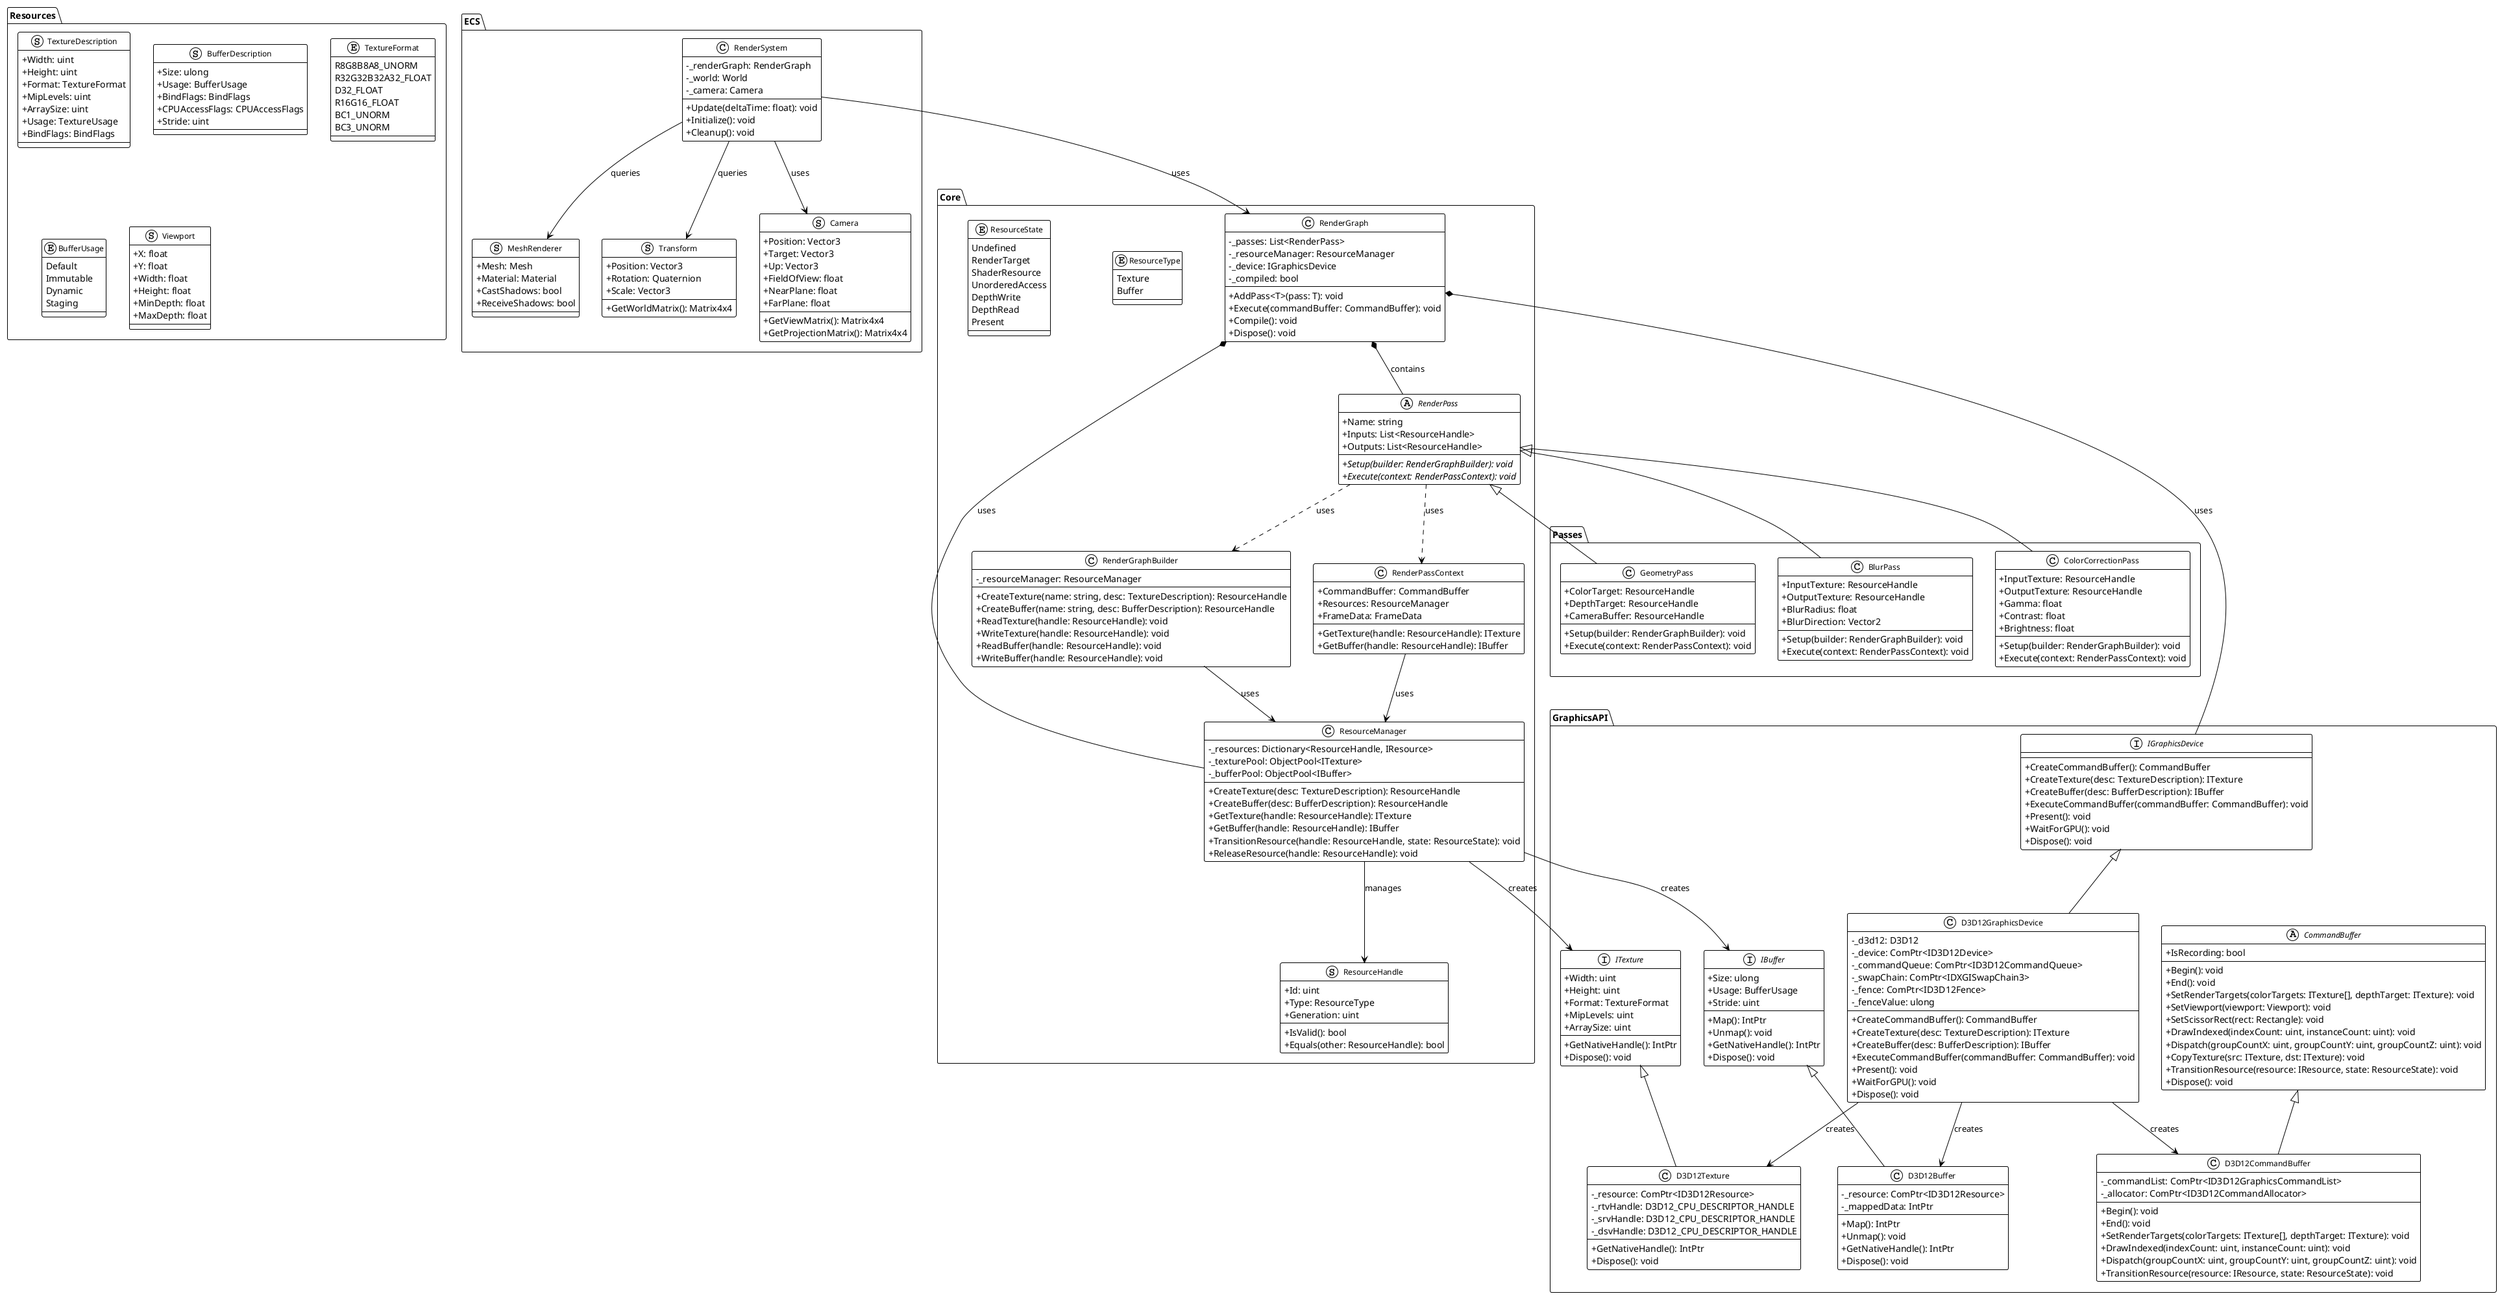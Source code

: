 @startuml RenderGraphLibrary

!theme plain
skinparam classAttributeIconSize 0
skinparam classFontName Arial
skinparam classFontSize 12

package "Core" {
    class RenderGraph {
        - _passes: List<RenderPass>
        - _resourceManager: ResourceManager
        - _device: IGraphicsDevice
        - _compiled: bool
        --
        + AddPass<T>(pass: T): void
        + Execute(commandBuffer: CommandBuffer): void
        + Compile(): void
        + Dispose(): void
    }

    abstract class RenderPass {
        + Name: string
        + Inputs: List<ResourceHandle>
        + Outputs: List<ResourceHandle>
        --
        + {abstract} Setup(builder: RenderGraphBuilder): void
        + {abstract} Execute(context: RenderPassContext): void
    }

    class RenderGraphBuilder {
        - _resourceManager: ResourceManager
        --
        + CreateTexture(name: string, desc: TextureDescription): ResourceHandle
        + CreateBuffer(name: string, desc: BufferDescription): ResourceHandle
        + ReadTexture(handle: ResourceHandle): void
        + WriteTexture(handle: ResourceHandle): void
        + ReadBuffer(handle: ResourceHandle): void
        + WriteBuffer(handle: ResourceHandle): void
    }

    class RenderPassContext {
        + CommandBuffer: CommandBuffer
        + Resources: ResourceManager
        + FrameData: FrameData
        --
        + GetTexture(handle: ResourceHandle): ITexture
        + GetBuffer(handle: ResourceHandle): IBuffer
    }

    class ResourceManager {
        - _resources: Dictionary<ResourceHandle, IResource>
        - _texturePool: ObjectPool<ITexture>
        - _bufferPool: ObjectPool<IBuffer>
        --
        + CreateTexture(desc: TextureDescription): ResourceHandle
        + CreateBuffer(desc: BufferDescription): ResourceHandle
        + GetTexture(handle: ResourceHandle): ITexture
        + GetBuffer(handle: ResourceHandle): IBuffer
        + TransitionResource(handle: ResourceHandle, state: ResourceState): void
        + ReleaseResource(handle: ResourceHandle): void
    }

    struct ResourceHandle {
        + Id: uint
        + Type: ResourceType
        + Generation: uint
        --
        + IsValid(): bool
        + Equals(other: ResourceHandle): bool
    }

    enum ResourceType {
        Texture
        Buffer
    }

    enum ResourceState {
        Undefined
        RenderTarget
        ShaderResource
        UnorderedAccess
        DepthWrite
        DepthRead
        Present
    }
}

package "GraphicsAPI" {
    interface IGraphicsDevice {
        + CreateCommandBuffer(): CommandBuffer
        + CreateTexture(desc: TextureDescription): ITexture
        + CreateBuffer(desc: BufferDescription): IBuffer
        + ExecuteCommandBuffer(commandBuffer: CommandBuffer): void
        + Present(): void
        + WaitForGPU(): void
        + Dispose(): void
    }

    interface ITexture {
        + Width: uint
        + Height: uint
        + Format: TextureFormat
        + MipLevels: uint
        + ArraySize: uint
        --
        + GetNativeHandle(): IntPtr
        + Dispose(): void
    }

    interface IBuffer {
        + Size: ulong
        + Usage: BufferUsage
        + Stride: uint
        --
        + Map(): IntPtr
        + Unmap(): void
        + GetNativeHandle(): IntPtr
        + Dispose(): void
    }

    abstract class CommandBuffer {
        + IsRecording: bool
        --
        + Begin(): void
        + End(): void
        + SetRenderTargets(colorTargets: ITexture[], depthTarget: ITexture): void
        + SetViewport(viewport: Viewport): void
        + SetScissorRect(rect: Rectangle): void
        + DrawIndexed(indexCount: uint, instanceCount: uint): void
        + Dispatch(groupCountX: uint, groupCountY: uint, groupCountZ: uint): void
        + CopyTexture(src: ITexture, dst: ITexture): void
        + TransitionResource(resource: IResource, state: ResourceState): void
        + Dispose(): void
    }

    class D3D12GraphicsDevice {
        - _d3d12: D3D12
        - _device: ComPtr<ID3D12Device>
        - _commandQueue: ComPtr<ID3D12CommandQueue>
        - _swapChain: ComPtr<IDXGISwapChain3>
        - _fence: ComPtr<ID3D12Fence>
        - _fenceValue: ulong
        --
        + CreateCommandBuffer(): CommandBuffer
        + CreateTexture(desc: TextureDescription): ITexture
        + CreateBuffer(desc: BufferDescription): IBuffer
        + ExecuteCommandBuffer(commandBuffer: CommandBuffer): void
        + Present(): void
        + WaitForGPU(): void
        + Dispose(): void
    }

    class D3D12Texture {
        - _resource: ComPtr<ID3D12Resource>
        - _rtvHandle: D3D12_CPU_DESCRIPTOR_HANDLE
        - _srvHandle: D3D12_CPU_DESCRIPTOR_HANDLE
        - _dsvHandle: D3D12_CPU_DESCRIPTOR_HANDLE
        --
        + GetNativeHandle(): IntPtr
        + Dispose(): void
    }

    class D3D12Buffer {
        - _resource: ComPtr<ID3D12Resource>
        - _mappedData: IntPtr
        --
        + Map(): IntPtr
        + Unmap(): void
        + GetNativeHandle(): IntPtr
        + Dispose(): void
    }

    class D3D12CommandBuffer {
        - _commandList: ComPtr<ID3D12GraphicsCommandList>
        - _allocator: ComPtr<ID3D12CommandAllocator>
        --
        + Begin(): void
        + End(): void
        + SetRenderTargets(colorTargets: ITexture[], depthTarget: ITexture): void
        + DrawIndexed(indexCount: uint, instanceCount: uint): void
        + Dispatch(groupCountX: uint, groupCountY: uint, groupCountZ: uint): void
        + TransitionResource(resource: IResource, state: ResourceState): void
    }
}

package "Passes" {
    class GeometryPass {
        + ColorTarget: ResourceHandle
        + DepthTarget: ResourceHandle
        + CameraBuffer: ResourceHandle
        --
        + Setup(builder: RenderGraphBuilder): void
        + Execute(context: RenderPassContext): void
    }

    class BlurPass {
        + InputTexture: ResourceHandle
        + OutputTexture: ResourceHandle
        + BlurRadius: float
        + BlurDirection: Vector2
        --
        + Setup(builder: RenderGraphBuilder): void
        + Execute(context: RenderPassContext): void
    }

    class ColorCorrectionPass {
        + InputTexture: ResourceHandle
        + OutputTexture: ResourceHandle
        + Gamma: float
        + Contrast: float
        + Brightness: float
        --
        + Setup(builder: RenderGraphBuilder): void
        + Execute(context: RenderPassContext): void
    }
}

package "ECS" {
    class RenderSystem {
        - _renderGraph: RenderGraph
        - _world: World
        - _camera: Camera
        --
        + Update(deltaTime: float): void
        + Initialize(): void
        + Cleanup(): void
    }

    struct MeshRenderer {
        + Mesh: Mesh
        + Material: Material
        + CastShadows: bool
        + ReceiveShadows: bool
    }

    struct Transform {
        + Position: Vector3
        + Rotation: Quaternion
        + Scale: Vector3
        --
        + GetWorldMatrix(): Matrix4x4
    }

    struct Camera {
        + Position: Vector3
        + Target: Vector3
        + Up: Vector3
        + FieldOfView: float
        + NearPlane: float
        + FarPlane: float
        --
        + GetViewMatrix(): Matrix4x4
        + GetProjectionMatrix(): Matrix4x4
    }
}

package "Resources" {
    struct TextureDescription {
        + Width: uint
        + Height: uint
        + Format: TextureFormat
        + MipLevels: uint
        + ArraySize: uint
        + Usage: TextureUsage
        + BindFlags: BindFlags
    }

    struct BufferDescription {
        + Size: ulong
        + Usage: BufferUsage
        + BindFlags: BindFlags
        + CPUAccessFlags: CPUAccessFlags
        + Stride: uint
    }

    enum TextureFormat {
        R8G8B8A8_UNORM
        R32G32B32A32_FLOAT
        D32_FLOAT
        R16G16_FLOAT
        BC1_UNORM
        BC3_UNORM
    }

    enum BufferUsage {
        Default
        Immutable
        Dynamic
        Staging
    }

    struct Viewport {
        + X: float
        + Y: float
        + Width: float
        + Height: float
        + MinDepth: float
        + MaxDepth: float
    }
}

' Relationships
RenderGraph *-- RenderPass : contains
RenderGraph *-- ResourceManager : uses
RenderGraph *-- IGraphicsDevice : uses
RenderPass ..> RenderGraphBuilder : uses
RenderPass ..> RenderPassContext : uses
RenderGraphBuilder --> ResourceManager : uses
RenderPassContext --> ResourceManager : uses
ResourceManager --> ResourceHandle : manages
ResourceManager --> ITexture : creates
ResourceManager --> IBuffer : creates

IGraphicsDevice <|-- D3D12GraphicsDevice
ITexture <|-- D3D12Texture
IBuffer <|-- D3D12Buffer
CommandBuffer <|-- D3D12CommandBuffer

RenderPass <|-- GeometryPass
RenderPass <|-- BlurPass
RenderPass <|-- ColorCorrectionPass

RenderSystem --> RenderGraph : uses
RenderSystem --> MeshRenderer : queries
RenderSystem --> Transform : queries
RenderSystem --> Camera : uses

D3D12GraphicsDevice --> D3D12Texture : creates
D3D12GraphicsDevice --> D3D12Buffer : creates
D3D12GraphicsDevice --> D3D12CommandBuffer : creates

@enduml